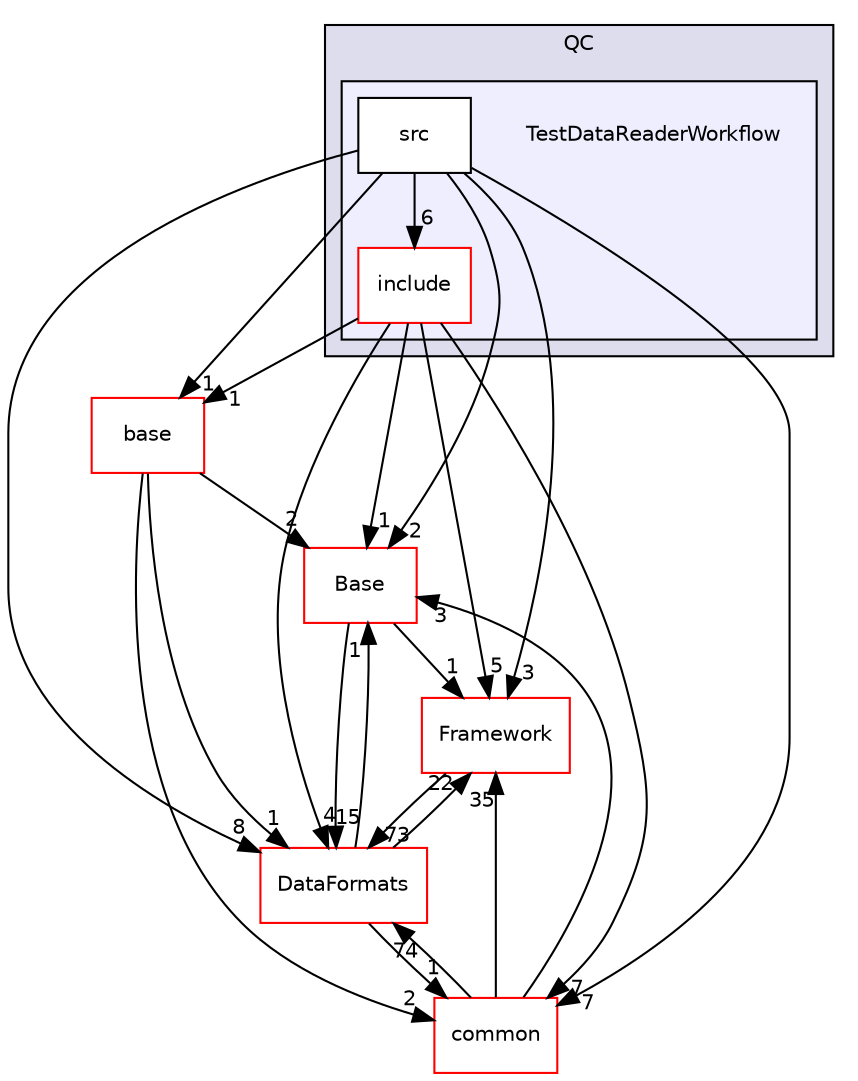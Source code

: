 digraph "/home/travis/build/AliceO2Group/AliceO2/Detectors/ITSMFT/ITS/QC/TestDataReaderWorkflow" {
  bgcolor=transparent;
  compound=true
  node [ fontsize="10", fontname="Helvetica"];
  edge [ labelfontsize="10", labelfontname="Helvetica"];
  subgraph clusterdir_d5c056ffd2116a6a505b3721535123f4 {
    graph [ bgcolor="#ddddee", pencolor="black", label="QC" fontname="Helvetica", fontsize="10", URL="dir_d5c056ffd2116a6a505b3721535123f4.html"]
  subgraph clusterdir_d1f145d255769e420d34c87805445e7e {
    graph [ bgcolor="#eeeeff", pencolor="black", label="" URL="dir_d1f145d255769e420d34c87805445e7e.html"];
    dir_d1f145d255769e420d34c87805445e7e [shape=plaintext label="TestDataReaderWorkflow"];
    dir_7a330a174ce85b780f377767a0bb81ff [shape=box label="include" color="red" fillcolor="white" style="filled" URL="dir_7a330a174ce85b780f377767a0bb81ff.html"];
    dir_ea20de6067ade1946cea1041955da77d [shape=box label="src" color="black" fillcolor="white" style="filled" URL="dir_ea20de6067ade1946cea1041955da77d.html"];
  }
  }
  dir_eedff867f3c4e67d20b227cb6e0f96ab [shape=box label="base" color="red" URL="dir_eedff867f3c4e67d20b227cb6e0f96ab.html"];
  dir_37c90836491b695b472bf98d1be8336b [shape=box label="Base" color="red" URL="dir_37c90836491b695b472bf98d1be8336b.html"];
  dir_85bf31a2e8d306e7598ffcb73f8df6bf [shape=box label="common" color="red" URL="dir_85bf31a2e8d306e7598ffcb73f8df6bf.html"];
  dir_bcbb2cf9a3d3d83e5515c82071a07177 [shape=box label="Framework" color="red" URL="dir_bcbb2cf9a3d3d83e5515c82071a07177.html"];
  dir_2171f7ec022c5423887b07c69b2f5b48 [shape=box label="DataFormats" color="red" URL="dir_2171f7ec022c5423887b07c69b2f5b48.html"];
  dir_eedff867f3c4e67d20b227cb6e0f96ab->dir_37c90836491b695b472bf98d1be8336b [headlabel="2", labeldistance=1.5 headhref="dir_000544_000297.html"];
  dir_eedff867f3c4e67d20b227cb6e0f96ab->dir_85bf31a2e8d306e7598ffcb73f8df6bf [headlabel="2", labeldistance=1.5 headhref="dir_000544_000072.html"];
  dir_eedff867f3c4e67d20b227cb6e0f96ab->dir_2171f7ec022c5423887b07c69b2f5b48 [headlabel="1", labeldistance=1.5 headhref="dir_000544_000090.html"];
  dir_37c90836491b695b472bf98d1be8336b->dir_bcbb2cf9a3d3d83e5515c82071a07177 [headlabel="1", labeldistance=1.5 headhref="dir_000297_000063.html"];
  dir_37c90836491b695b472bf98d1be8336b->dir_2171f7ec022c5423887b07c69b2f5b48 [headlabel="15", labeldistance=1.5 headhref="dir_000297_000090.html"];
  dir_85bf31a2e8d306e7598ffcb73f8df6bf->dir_37c90836491b695b472bf98d1be8336b [headlabel="3", labeldistance=1.5 headhref="dir_000072_000297.html"];
  dir_85bf31a2e8d306e7598ffcb73f8df6bf->dir_bcbb2cf9a3d3d83e5515c82071a07177 [headlabel="35", labeldistance=1.5 headhref="dir_000072_000063.html"];
  dir_85bf31a2e8d306e7598ffcb73f8df6bf->dir_2171f7ec022c5423887b07c69b2f5b48 [headlabel="74", labeldistance=1.5 headhref="dir_000072_000090.html"];
  dir_7a330a174ce85b780f377767a0bb81ff->dir_eedff867f3c4e67d20b227cb6e0f96ab [headlabel="1", labeldistance=1.5 headhref="dir_000560_000544.html"];
  dir_7a330a174ce85b780f377767a0bb81ff->dir_37c90836491b695b472bf98d1be8336b [headlabel="1", labeldistance=1.5 headhref="dir_000560_000297.html"];
  dir_7a330a174ce85b780f377767a0bb81ff->dir_85bf31a2e8d306e7598ffcb73f8df6bf [headlabel="7", labeldistance=1.5 headhref="dir_000560_000072.html"];
  dir_7a330a174ce85b780f377767a0bb81ff->dir_bcbb2cf9a3d3d83e5515c82071a07177 [headlabel="5", labeldistance=1.5 headhref="dir_000560_000063.html"];
  dir_7a330a174ce85b780f377767a0bb81ff->dir_2171f7ec022c5423887b07c69b2f5b48 [headlabel="4", labeldistance=1.5 headhref="dir_000560_000090.html"];
  dir_ea20de6067ade1946cea1041955da77d->dir_eedff867f3c4e67d20b227cb6e0f96ab [headlabel="1", labeldistance=1.5 headhref="dir_000562_000544.html"];
  dir_ea20de6067ade1946cea1041955da77d->dir_37c90836491b695b472bf98d1be8336b [headlabel="2", labeldistance=1.5 headhref="dir_000562_000297.html"];
  dir_ea20de6067ade1946cea1041955da77d->dir_85bf31a2e8d306e7598ffcb73f8df6bf [headlabel="7", labeldistance=1.5 headhref="dir_000562_000072.html"];
  dir_ea20de6067ade1946cea1041955da77d->dir_7a330a174ce85b780f377767a0bb81ff [headlabel="6", labeldistance=1.5 headhref="dir_000562_000560.html"];
  dir_ea20de6067ade1946cea1041955da77d->dir_bcbb2cf9a3d3d83e5515c82071a07177 [headlabel="3", labeldistance=1.5 headhref="dir_000562_000063.html"];
  dir_ea20de6067ade1946cea1041955da77d->dir_2171f7ec022c5423887b07c69b2f5b48 [headlabel="8", labeldistance=1.5 headhref="dir_000562_000090.html"];
  dir_bcbb2cf9a3d3d83e5515c82071a07177->dir_2171f7ec022c5423887b07c69b2f5b48 [headlabel="73", labeldistance=1.5 headhref="dir_000063_000090.html"];
  dir_2171f7ec022c5423887b07c69b2f5b48->dir_37c90836491b695b472bf98d1be8336b [headlabel="1", labeldistance=1.5 headhref="dir_000090_000297.html"];
  dir_2171f7ec022c5423887b07c69b2f5b48->dir_85bf31a2e8d306e7598ffcb73f8df6bf [headlabel="1", labeldistance=1.5 headhref="dir_000090_000072.html"];
  dir_2171f7ec022c5423887b07c69b2f5b48->dir_bcbb2cf9a3d3d83e5515c82071a07177 [headlabel="22", labeldistance=1.5 headhref="dir_000090_000063.html"];
}

